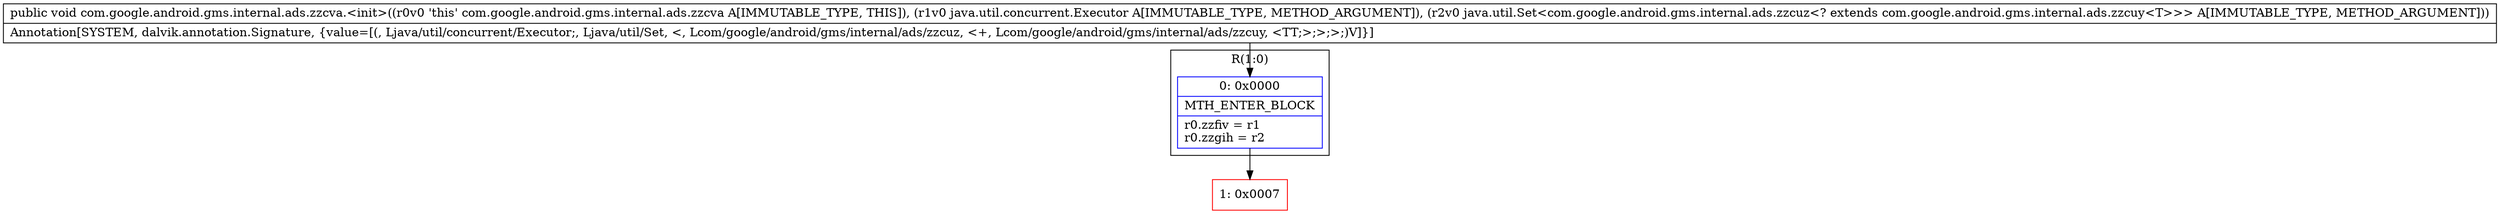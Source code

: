 digraph "CFG forcom.google.android.gms.internal.ads.zzcva.\<init\>(Ljava\/util\/concurrent\/Executor;Ljava\/util\/Set;)V" {
subgraph cluster_Region_770651398 {
label = "R(1:0)";
node [shape=record,color=blue];
Node_0 [shape=record,label="{0\:\ 0x0000|MTH_ENTER_BLOCK\l|r0.zzfiv = r1\lr0.zzgih = r2\l}"];
}
Node_1 [shape=record,color=red,label="{1\:\ 0x0007}"];
MethodNode[shape=record,label="{public void com.google.android.gms.internal.ads.zzcva.\<init\>((r0v0 'this' com.google.android.gms.internal.ads.zzcva A[IMMUTABLE_TYPE, THIS]), (r1v0 java.util.concurrent.Executor A[IMMUTABLE_TYPE, METHOD_ARGUMENT]), (r2v0 java.util.Set\<com.google.android.gms.internal.ads.zzcuz\<? extends com.google.android.gms.internal.ads.zzcuy\<T\>\>\> A[IMMUTABLE_TYPE, METHOD_ARGUMENT]))  | Annotation[SYSTEM, dalvik.annotation.Signature, \{value=[(, Ljava\/util\/concurrent\/Executor;, Ljava\/util\/Set, \<, Lcom\/google\/android\/gms\/internal\/ads\/zzcuz, \<+, Lcom\/google\/android\/gms\/internal\/ads\/zzcuy, \<TT;\>;\>;\>;)V]\}]\l}"];
MethodNode -> Node_0;
Node_0 -> Node_1;
}

